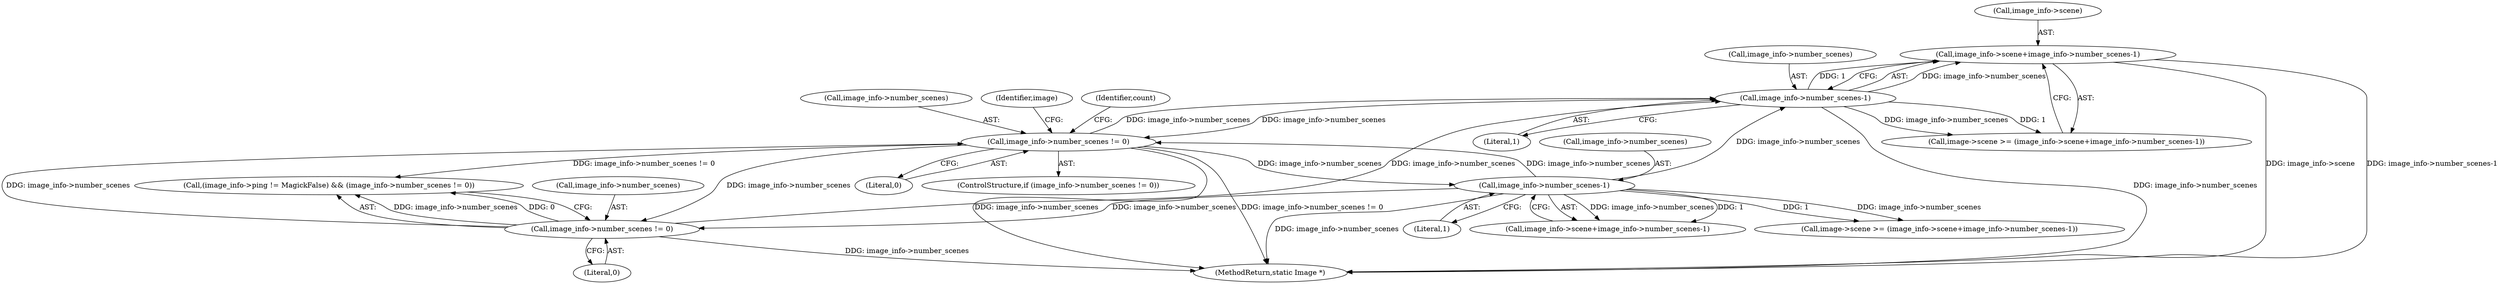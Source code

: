digraph "0_ImageMagick_ca0c886abd6d3ef335eb74150cd23b89ebd17135@pointer" {
"1001183" [label="(Call,image_info->scene+image_info->number_scenes-1)"];
"1001187" [label="(Call,image_info->number_scenes-1)"];
"1002251" [label="(Call,image_info->number_scenes-1)"];
"1002237" [label="(Call,image_info->number_scenes != 0)"];
"1001173" [label="(Call,image_info->number_scenes != 0)"];
"1001173" [label="(Call,image_info->number_scenes != 0)"];
"1002245" [label="(Identifier,image)"];
"1002241" [label="(Literal,0)"];
"1002255" [label="(Literal,1)"];
"1002251" [label="(Call,image_info->number_scenes-1)"];
"1001188" [label="(Call,image_info->number_scenes)"];
"1001191" [label="(Literal,1)"];
"1002237" [label="(Call,image_info->number_scenes != 0)"];
"1002243" [label="(Call,image->scene >= (image_info->scene+image_info->number_scenes-1))"];
"1001187" [label="(Call,image_info->number_scenes-1)"];
"1002330" [label="(MethodReturn,static Image *)"];
"1002258" [label="(Identifier,count)"];
"1001174" [label="(Call,image_info->number_scenes)"];
"1002236" [label="(ControlStructure,if (image_info->number_scenes != 0))"];
"1001177" [label="(Literal,0)"];
"1002247" [label="(Call,image_info->scene+image_info->number_scenes-1)"];
"1001167" [label="(Call,(image_info->ping != MagickFalse) && (image_info->number_scenes != 0))"];
"1001179" [label="(Call,image->scene >= (image_info->scene+image_info->number_scenes-1))"];
"1002252" [label="(Call,image_info->number_scenes)"];
"1002238" [label="(Call,image_info->number_scenes)"];
"1001183" [label="(Call,image_info->scene+image_info->number_scenes-1)"];
"1001184" [label="(Call,image_info->scene)"];
"1001183" -> "1001179"  [label="AST: "];
"1001183" -> "1001187"  [label="CFG: "];
"1001184" -> "1001183"  [label="AST: "];
"1001187" -> "1001183"  [label="AST: "];
"1001179" -> "1001183"  [label="CFG: "];
"1001183" -> "1002330"  [label="DDG: image_info->scene"];
"1001183" -> "1002330"  [label="DDG: image_info->number_scenes-1"];
"1001187" -> "1001183"  [label="DDG: image_info->number_scenes"];
"1001187" -> "1001183"  [label="DDG: 1"];
"1001187" -> "1001191"  [label="CFG: "];
"1001188" -> "1001187"  [label="AST: "];
"1001191" -> "1001187"  [label="AST: "];
"1001187" -> "1002330"  [label="DDG: image_info->number_scenes"];
"1001187" -> "1001179"  [label="DDG: image_info->number_scenes"];
"1001187" -> "1001179"  [label="DDG: 1"];
"1002251" -> "1001187"  [label="DDG: image_info->number_scenes"];
"1001173" -> "1001187"  [label="DDG: image_info->number_scenes"];
"1002237" -> "1001187"  [label="DDG: image_info->number_scenes"];
"1001187" -> "1002237"  [label="DDG: image_info->number_scenes"];
"1002251" -> "1002247"  [label="AST: "];
"1002251" -> "1002255"  [label="CFG: "];
"1002252" -> "1002251"  [label="AST: "];
"1002255" -> "1002251"  [label="AST: "];
"1002247" -> "1002251"  [label="CFG: "];
"1002251" -> "1002330"  [label="DDG: image_info->number_scenes"];
"1002251" -> "1001173"  [label="DDG: image_info->number_scenes"];
"1002251" -> "1002237"  [label="DDG: image_info->number_scenes"];
"1002251" -> "1002243"  [label="DDG: image_info->number_scenes"];
"1002251" -> "1002243"  [label="DDG: 1"];
"1002251" -> "1002247"  [label="DDG: image_info->number_scenes"];
"1002251" -> "1002247"  [label="DDG: 1"];
"1002237" -> "1002251"  [label="DDG: image_info->number_scenes"];
"1002237" -> "1002236"  [label="AST: "];
"1002237" -> "1002241"  [label="CFG: "];
"1002238" -> "1002237"  [label="AST: "];
"1002241" -> "1002237"  [label="AST: "];
"1002245" -> "1002237"  [label="CFG: "];
"1002258" -> "1002237"  [label="CFG: "];
"1002237" -> "1002330"  [label="DDG: image_info->number_scenes"];
"1002237" -> "1002330"  [label="DDG: image_info->number_scenes != 0"];
"1002237" -> "1001167"  [label="DDG: image_info->number_scenes != 0"];
"1002237" -> "1001173"  [label="DDG: image_info->number_scenes"];
"1001173" -> "1002237"  [label="DDG: image_info->number_scenes"];
"1001173" -> "1001167"  [label="AST: "];
"1001173" -> "1001177"  [label="CFG: "];
"1001174" -> "1001173"  [label="AST: "];
"1001177" -> "1001173"  [label="AST: "];
"1001167" -> "1001173"  [label="CFG: "];
"1001173" -> "1002330"  [label="DDG: image_info->number_scenes"];
"1001173" -> "1001167"  [label="DDG: image_info->number_scenes"];
"1001173" -> "1001167"  [label="DDG: 0"];
}
